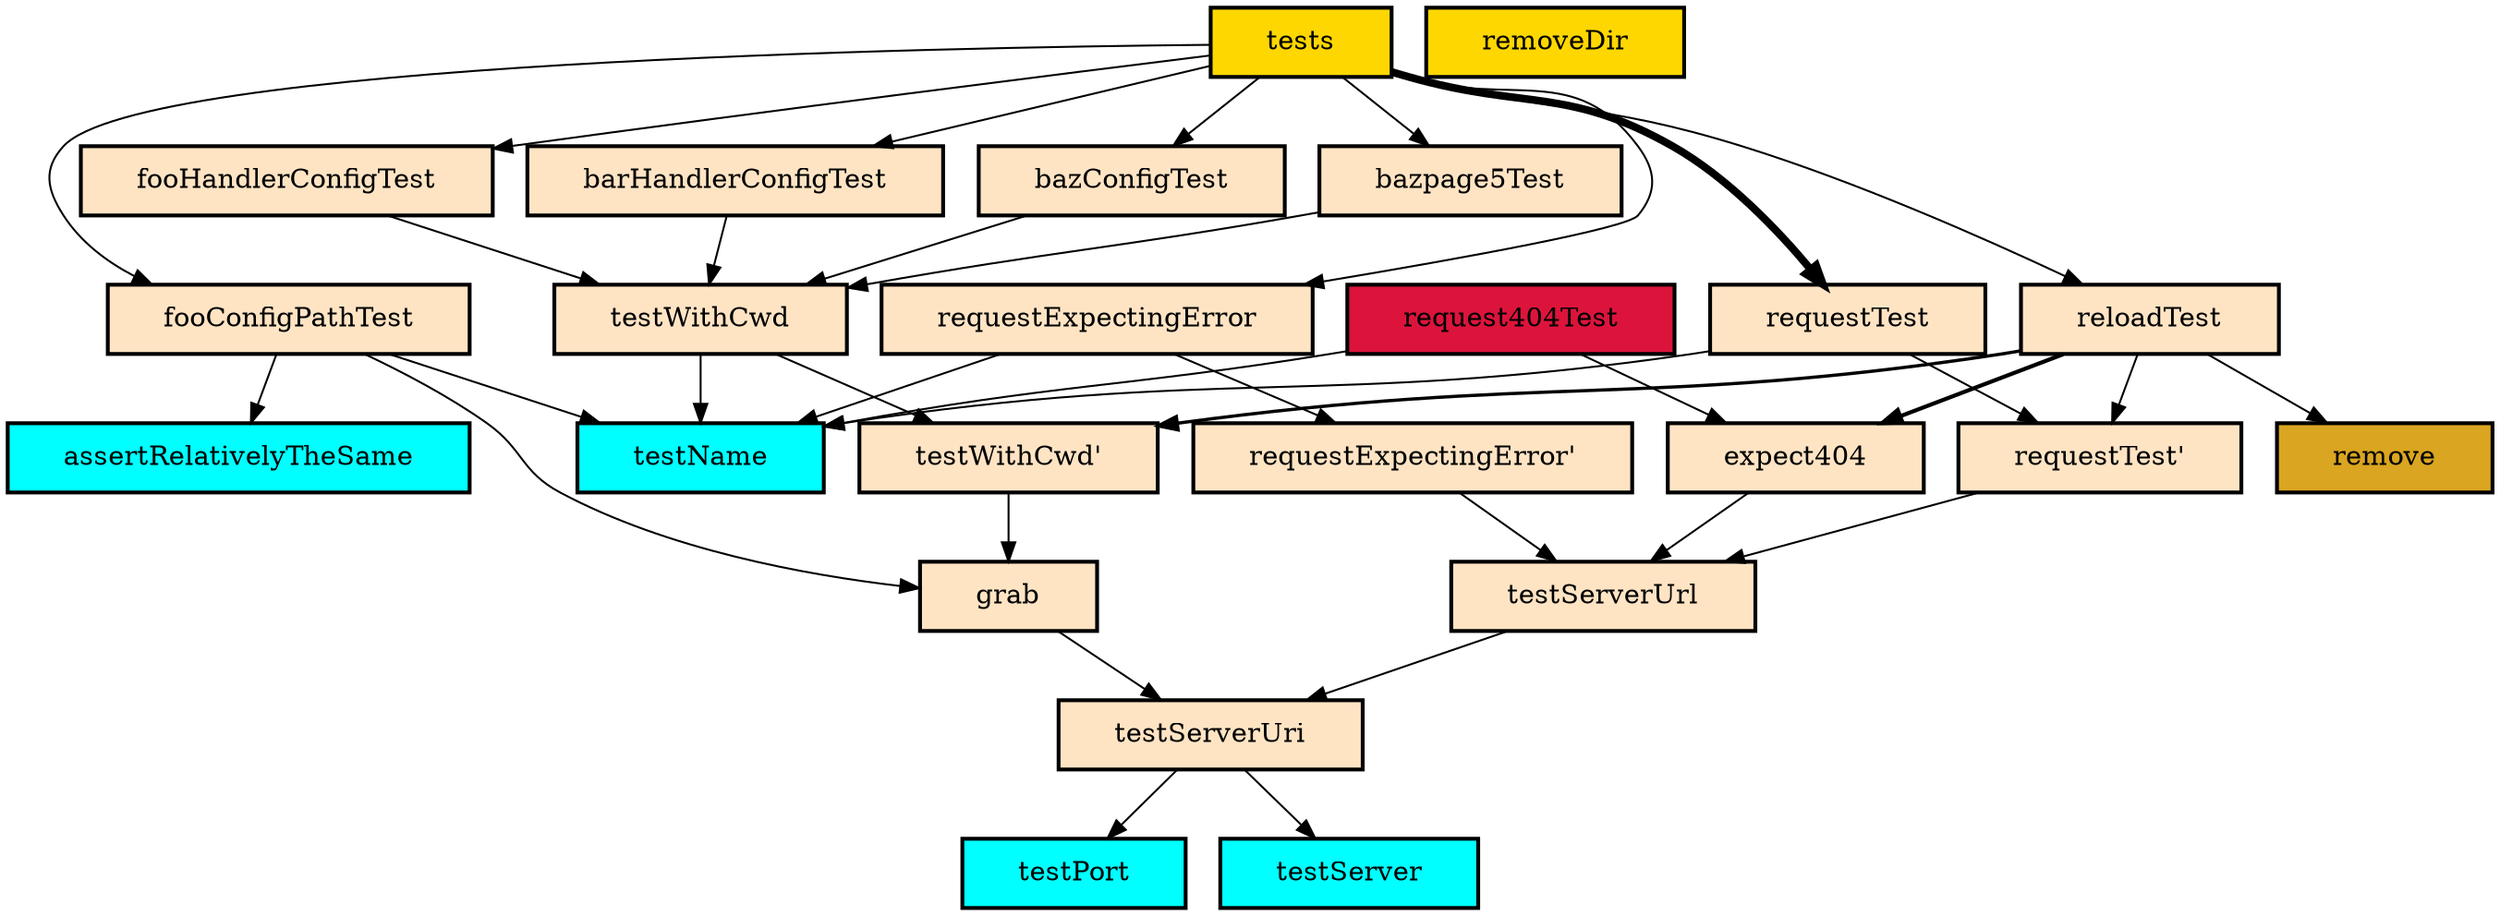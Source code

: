 digraph "Diagram of: Blackbox.Tests" {
    node [margin="0.4,0.1"
         ,style=filled];
    1 [label=assertRelativelyTheSame
      ,shape=box
      ,fillcolor=cyan
      ,style="filled,bold"];
    2 [label=barHandlerConfigTest
      ,shape=box
      ,fillcolor=bisque
      ,style="filled,bold"];
    3 [label=bazConfigTest
      ,shape=box
      ,fillcolor=bisque
      ,style="filled,bold"];
    4 [label=bazpage5Test
      ,shape=box
      ,fillcolor=bisque
      ,style="filled,bold"];
    5 [label=expect404
      ,shape=box
      ,fillcolor=bisque
      ,style="filled,bold"];
    6 [label=fooConfigPathTest
      ,shape=box
      ,fillcolor=bisque
      ,style="filled,bold"];
    7 [label=fooHandlerConfigTest
      ,shape=box
      ,fillcolor=bisque
      ,style="filled,bold"];
    8 [label=grab
      ,shape=box
      ,fillcolor=bisque
      ,style="filled,bold"];
    9 [label=reloadTest
      ,shape=box
      ,fillcolor=bisque
      ,style="filled,bold"];
    10 [label=remove
       ,shape=box
       ,fillcolor=goldenrod
       ,style="filled,bold"];
    11 [label=removeDir
       ,shape=box
       ,fillcolor=gold
       ,style="filled,bold"];
    12 [label=request404Test
       ,shape=box
       ,fillcolor=crimson
       ,style="filled,bold"];
    13 [label=requestExpectingError
       ,shape=box
       ,fillcolor=bisque
       ,style="filled,bold"];
    14 [label="requestExpectingError'"
       ,shape=box
       ,fillcolor=bisque
       ,style="filled,bold"];
    15 [label=requestTest
       ,shape=box
       ,fillcolor=bisque
       ,style="filled,bold"];
    16 [label="requestTest'"
       ,shape=box
       ,fillcolor=bisque
       ,style="filled,bold"];
    17 [label=testName
       ,shape=box
       ,fillcolor=cyan
       ,style="filled,bold"];
    18 [label=testPort
       ,shape=box
       ,fillcolor=cyan
       ,style="filled,bold"];
    19 [label=testServer
       ,shape=box
       ,fillcolor=cyan
       ,style="filled,bold"];
    20 [label=testServerUri
       ,shape=box
       ,fillcolor=bisque
       ,style="filled,bold"];
    21 [label=testServerUrl
       ,shape=box
       ,fillcolor=bisque
       ,style="filled,bold"];
    22 [label=testWithCwd
       ,shape=box
       ,fillcolor=bisque
       ,style="filled,bold"];
    23 [label="testWithCwd'"
       ,shape=box
       ,fillcolor=bisque
       ,style="filled,bold"];
    24 [label=tests
       ,shape=box
       ,fillcolor=gold
       ,style="filled,bold"];
    2 -> 22 [penwidth=1
            ,color=black];
    3 -> 22 [penwidth=1
            ,color=black];
    4 -> 22 [penwidth=1
            ,color=black];
    5 -> 21 [penwidth=1
            ,color=black];
    6 -> 1 [penwidth=1,color=black];
    6 -> 8 [penwidth=1,color=black];
    6 -> 17 [penwidth=1
            ,color=black];
    7 -> 22 [penwidth=1
            ,color=black];
    8 -> 20 [penwidth=1
            ,color=black];
    9 -> 5 [penwidth=2.09861228866811
           ,color=black];
    9 -> 10 [penwidth=1
            ,color=black];
    9 -> 16 [penwidth=1
            ,color=black];
    9 -> 23 [penwidth=1.6931471805599454
            ,color=black];
    12 -> 5 [penwidth=1
            ,color=black];
    12 -> 17 [penwidth=1
             ,color=black];
    13 -> 14 [penwidth=1
             ,color=black];
    13 -> 17 [penwidth=1
             ,color=black];
    14 -> 21 [penwidth=1
             ,color=black];
    15 -> 16 [penwidth=1
             ,color=black];
    15 -> 17 [penwidth=1
             ,color=black];
    16 -> 21 [penwidth=1
             ,color=black];
    20 -> 18 [penwidth=1
             ,color=black];
    20 -> 19 [penwidth=1
             ,color=black];
    21 -> 20 [penwidth=1
             ,color=black];
    22 -> 17 [penwidth=1
             ,color=black];
    22 -> 23 [penwidth=1
             ,color=black];
    23 -> 8 [penwidth=1
            ,color=black];
    24 -> 2 [penwidth=1
            ,color=black];
    24 -> 3 [penwidth=1
            ,color=black];
    24 -> 4 [penwidth=1
            ,color=black];
    24 -> 6 [penwidth=1
            ,color=black];
    24 -> 7 [penwidth=1
            ,color=black];
    24 -> 9 [penwidth=1
            ,color=black];
    24 -> 13 [penwidth=1
             ,color=black];
    24 -> 15 [penwidth=3.995732273553991
             ,color=black];
}
